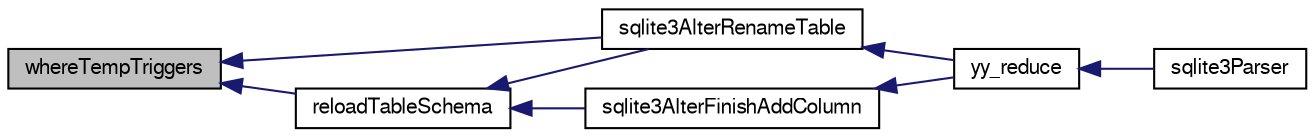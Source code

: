 digraph "whereTempTriggers"
{
  edge [fontname="FreeSans",fontsize="10",labelfontname="FreeSans",labelfontsize="10"];
  node [fontname="FreeSans",fontsize="10",shape=record];
  rankdir="LR";
  Node923588 [label="whereTempTriggers",height=0.2,width=0.4,color="black", fillcolor="grey75", style="filled", fontcolor="black"];
  Node923588 -> Node923589 [dir="back",color="midnightblue",fontsize="10",style="solid",fontname="FreeSans"];
  Node923589 [label="reloadTableSchema",height=0.2,width=0.4,color="black", fillcolor="white", style="filled",URL="$sqlite3_8c.html#aec12bc2a95741e915fbe82b98fb1f8c6"];
  Node923589 -> Node923590 [dir="back",color="midnightblue",fontsize="10",style="solid",fontname="FreeSans"];
  Node923590 [label="sqlite3AlterRenameTable",height=0.2,width=0.4,color="black", fillcolor="white", style="filled",URL="$sqlite3_8c.html#aa5cfdb507ff74e559f2efb0318c96d2c"];
  Node923590 -> Node923591 [dir="back",color="midnightblue",fontsize="10",style="solid",fontname="FreeSans"];
  Node923591 [label="yy_reduce",height=0.2,width=0.4,color="black", fillcolor="white", style="filled",URL="$sqlite3_8c.html#a7c419a9b25711c666a9a2449ef377f14"];
  Node923591 -> Node923592 [dir="back",color="midnightblue",fontsize="10",style="solid",fontname="FreeSans"];
  Node923592 [label="sqlite3Parser",height=0.2,width=0.4,color="black", fillcolor="white", style="filled",URL="$sqlite3_8c.html#a0327d71a5fabe0b6a343d78a2602e72a"];
  Node923589 -> Node923593 [dir="back",color="midnightblue",fontsize="10",style="solid",fontname="FreeSans"];
  Node923593 [label="sqlite3AlterFinishAddColumn",height=0.2,width=0.4,color="black", fillcolor="white", style="filled",URL="$sqlite3_8c.html#a392e1e5be904b01216faae16a77c2c31"];
  Node923593 -> Node923591 [dir="back",color="midnightblue",fontsize="10",style="solid",fontname="FreeSans"];
  Node923588 -> Node923590 [dir="back",color="midnightblue",fontsize="10",style="solid",fontname="FreeSans"];
}
